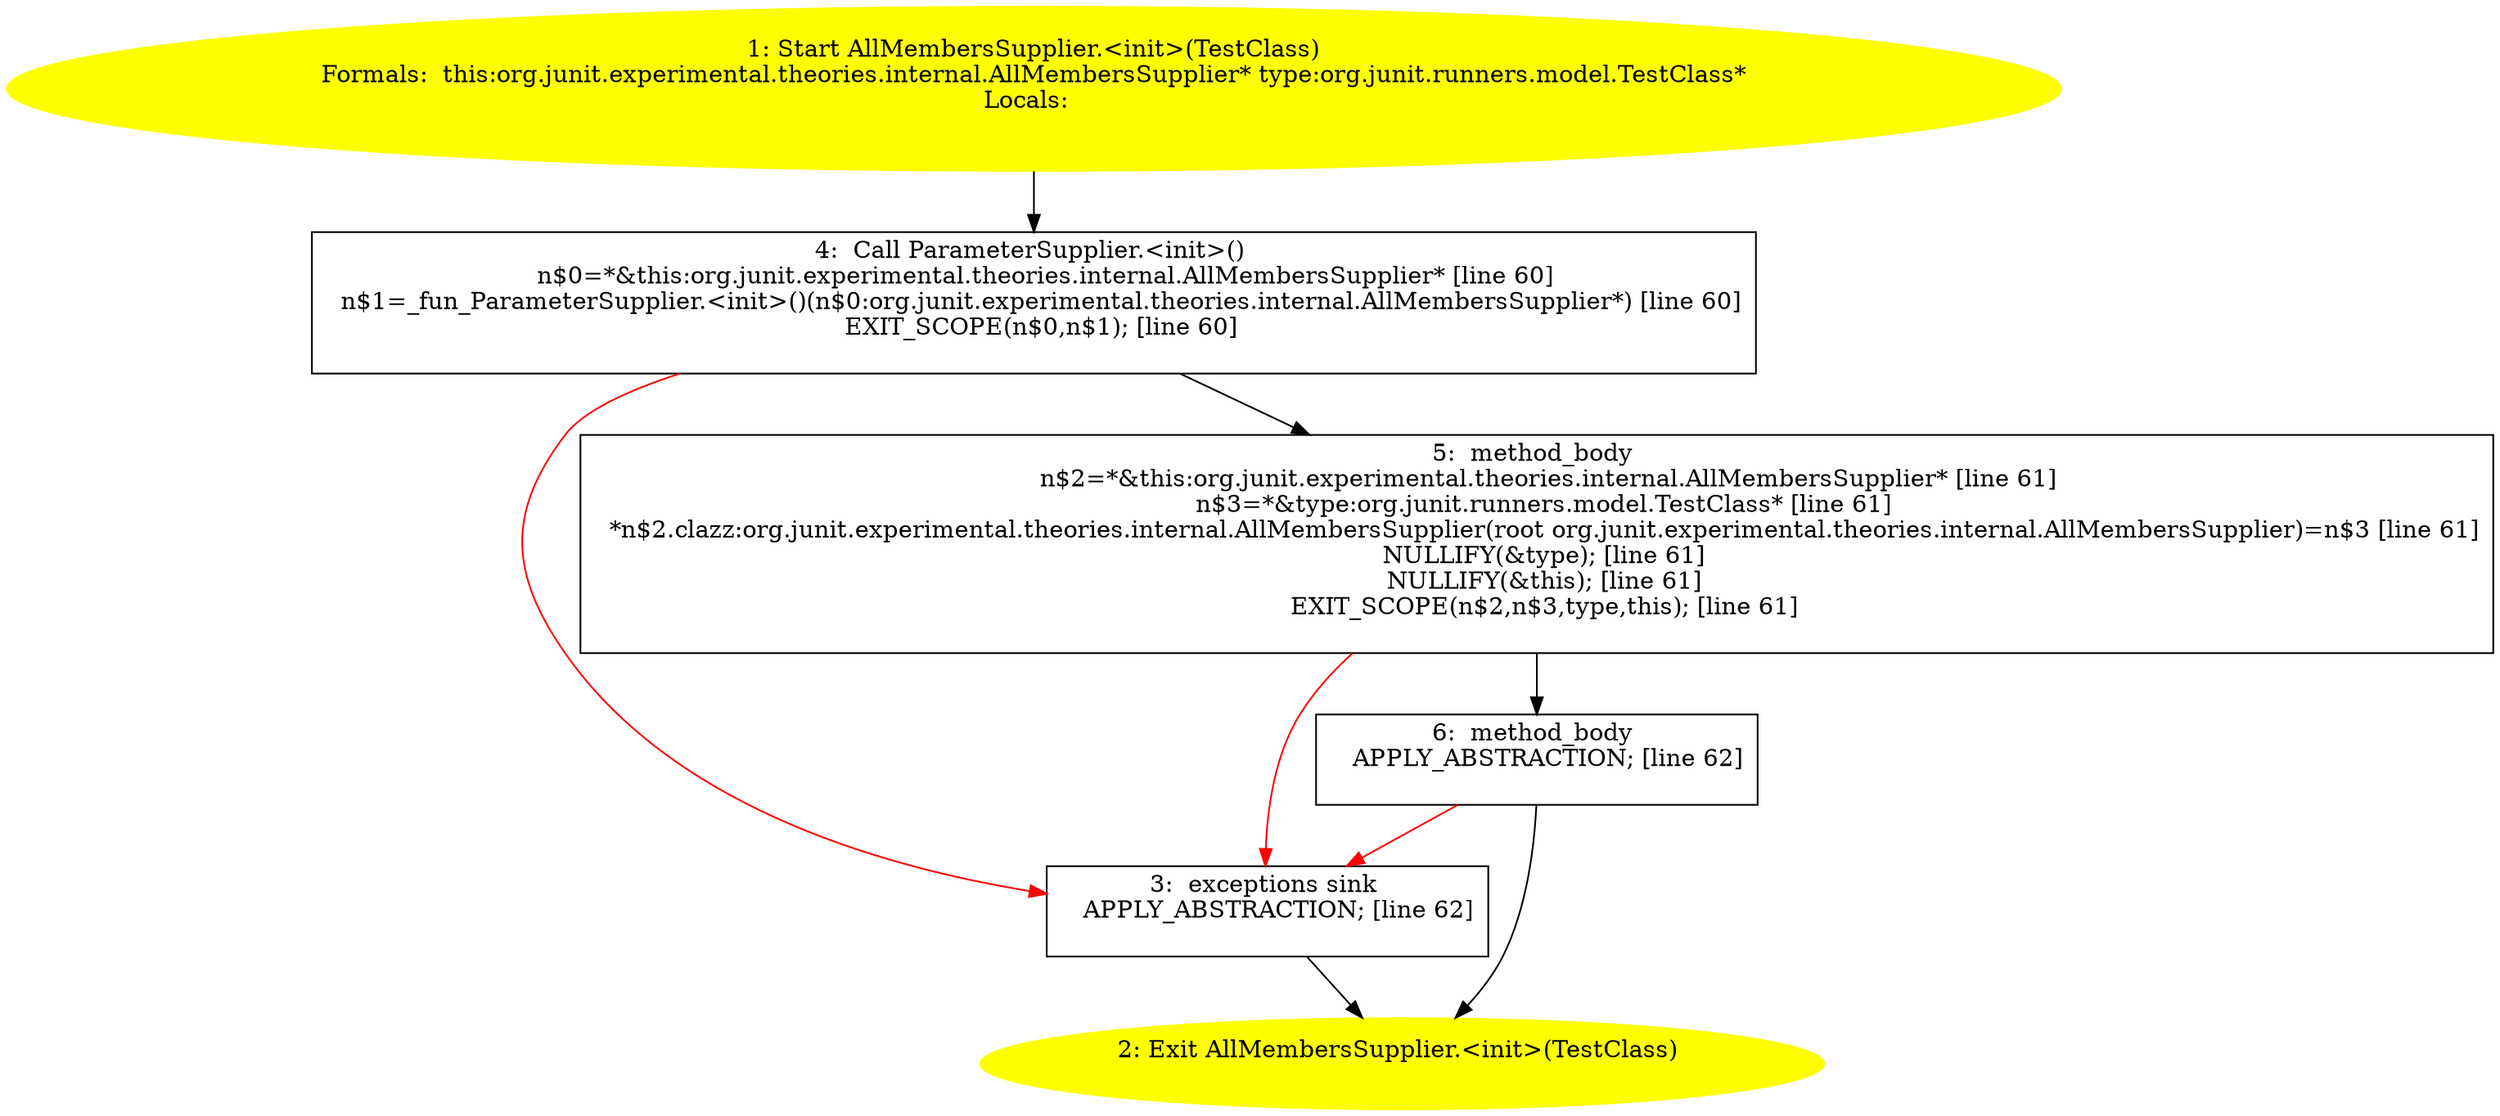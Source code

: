 /* @generated */
digraph cfg {
"org.junit.experimental.theories.internal.AllMembersSupplier.<init>(org.junit.runners.model.TestClass.1b6c90e633f545cb81ae121283a1555f_1" [label="1: Start AllMembersSupplier.<init>(TestClass)\nFormals:  this:org.junit.experimental.theories.internal.AllMembersSupplier* type:org.junit.runners.model.TestClass*\nLocals:  \n  " color=yellow style=filled]
	

	 "org.junit.experimental.theories.internal.AllMembersSupplier.<init>(org.junit.runners.model.TestClass.1b6c90e633f545cb81ae121283a1555f_1" -> "org.junit.experimental.theories.internal.AllMembersSupplier.<init>(org.junit.runners.model.TestClass.1b6c90e633f545cb81ae121283a1555f_4" ;
"org.junit.experimental.theories.internal.AllMembersSupplier.<init>(org.junit.runners.model.TestClass.1b6c90e633f545cb81ae121283a1555f_2" [label="2: Exit AllMembersSupplier.<init>(TestClass) \n  " color=yellow style=filled]
	

"org.junit.experimental.theories.internal.AllMembersSupplier.<init>(org.junit.runners.model.TestClass.1b6c90e633f545cb81ae121283a1555f_3" [label="3:  exceptions sink \n   APPLY_ABSTRACTION; [line 62]\n " shape="box"]
	

	 "org.junit.experimental.theories.internal.AllMembersSupplier.<init>(org.junit.runners.model.TestClass.1b6c90e633f545cb81ae121283a1555f_3" -> "org.junit.experimental.theories.internal.AllMembersSupplier.<init>(org.junit.runners.model.TestClass.1b6c90e633f545cb81ae121283a1555f_2" ;
"org.junit.experimental.theories.internal.AllMembersSupplier.<init>(org.junit.runners.model.TestClass.1b6c90e633f545cb81ae121283a1555f_4" [label="4:  Call ParameterSupplier.<init>() \n   n$0=*&this:org.junit.experimental.theories.internal.AllMembersSupplier* [line 60]\n  n$1=_fun_ParameterSupplier.<init>()(n$0:org.junit.experimental.theories.internal.AllMembersSupplier*) [line 60]\n  EXIT_SCOPE(n$0,n$1); [line 60]\n " shape="box"]
	

	 "org.junit.experimental.theories.internal.AllMembersSupplier.<init>(org.junit.runners.model.TestClass.1b6c90e633f545cb81ae121283a1555f_4" -> "org.junit.experimental.theories.internal.AllMembersSupplier.<init>(org.junit.runners.model.TestClass.1b6c90e633f545cb81ae121283a1555f_5" ;
	 "org.junit.experimental.theories.internal.AllMembersSupplier.<init>(org.junit.runners.model.TestClass.1b6c90e633f545cb81ae121283a1555f_4" -> "org.junit.experimental.theories.internal.AllMembersSupplier.<init>(org.junit.runners.model.TestClass.1b6c90e633f545cb81ae121283a1555f_3" [color="red" ];
"org.junit.experimental.theories.internal.AllMembersSupplier.<init>(org.junit.runners.model.TestClass.1b6c90e633f545cb81ae121283a1555f_5" [label="5:  method_body \n   n$2=*&this:org.junit.experimental.theories.internal.AllMembersSupplier* [line 61]\n  n$3=*&type:org.junit.runners.model.TestClass* [line 61]\n  *n$2.clazz:org.junit.experimental.theories.internal.AllMembersSupplier(root org.junit.experimental.theories.internal.AllMembersSupplier)=n$3 [line 61]\n  NULLIFY(&type); [line 61]\n  NULLIFY(&this); [line 61]\n  EXIT_SCOPE(n$2,n$3,type,this); [line 61]\n " shape="box"]
	

	 "org.junit.experimental.theories.internal.AllMembersSupplier.<init>(org.junit.runners.model.TestClass.1b6c90e633f545cb81ae121283a1555f_5" -> "org.junit.experimental.theories.internal.AllMembersSupplier.<init>(org.junit.runners.model.TestClass.1b6c90e633f545cb81ae121283a1555f_6" ;
	 "org.junit.experimental.theories.internal.AllMembersSupplier.<init>(org.junit.runners.model.TestClass.1b6c90e633f545cb81ae121283a1555f_5" -> "org.junit.experimental.theories.internal.AllMembersSupplier.<init>(org.junit.runners.model.TestClass.1b6c90e633f545cb81ae121283a1555f_3" [color="red" ];
"org.junit.experimental.theories.internal.AllMembersSupplier.<init>(org.junit.runners.model.TestClass.1b6c90e633f545cb81ae121283a1555f_6" [label="6:  method_body \n   APPLY_ABSTRACTION; [line 62]\n " shape="box"]
	

	 "org.junit.experimental.theories.internal.AllMembersSupplier.<init>(org.junit.runners.model.TestClass.1b6c90e633f545cb81ae121283a1555f_6" -> "org.junit.experimental.theories.internal.AllMembersSupplier.<init>(org.junit.runners.model.TestClass.1b6c90e633f545cb81ae121283a1555f_2" ;
	 "org.junit.experimental.theories.internal.AllMembersSupplier.<init>(org.junit.runners.model.TestClass.1b6c90e633f545cb81ae121283a1555f_6" -> "org.junit.experimental.theories.internal.AllMembersSupplier.<init>(org.junit.runners.model.TestClass.1b6c90e633f545cb81ae121283a1555f_3" [color="red" ];
}

